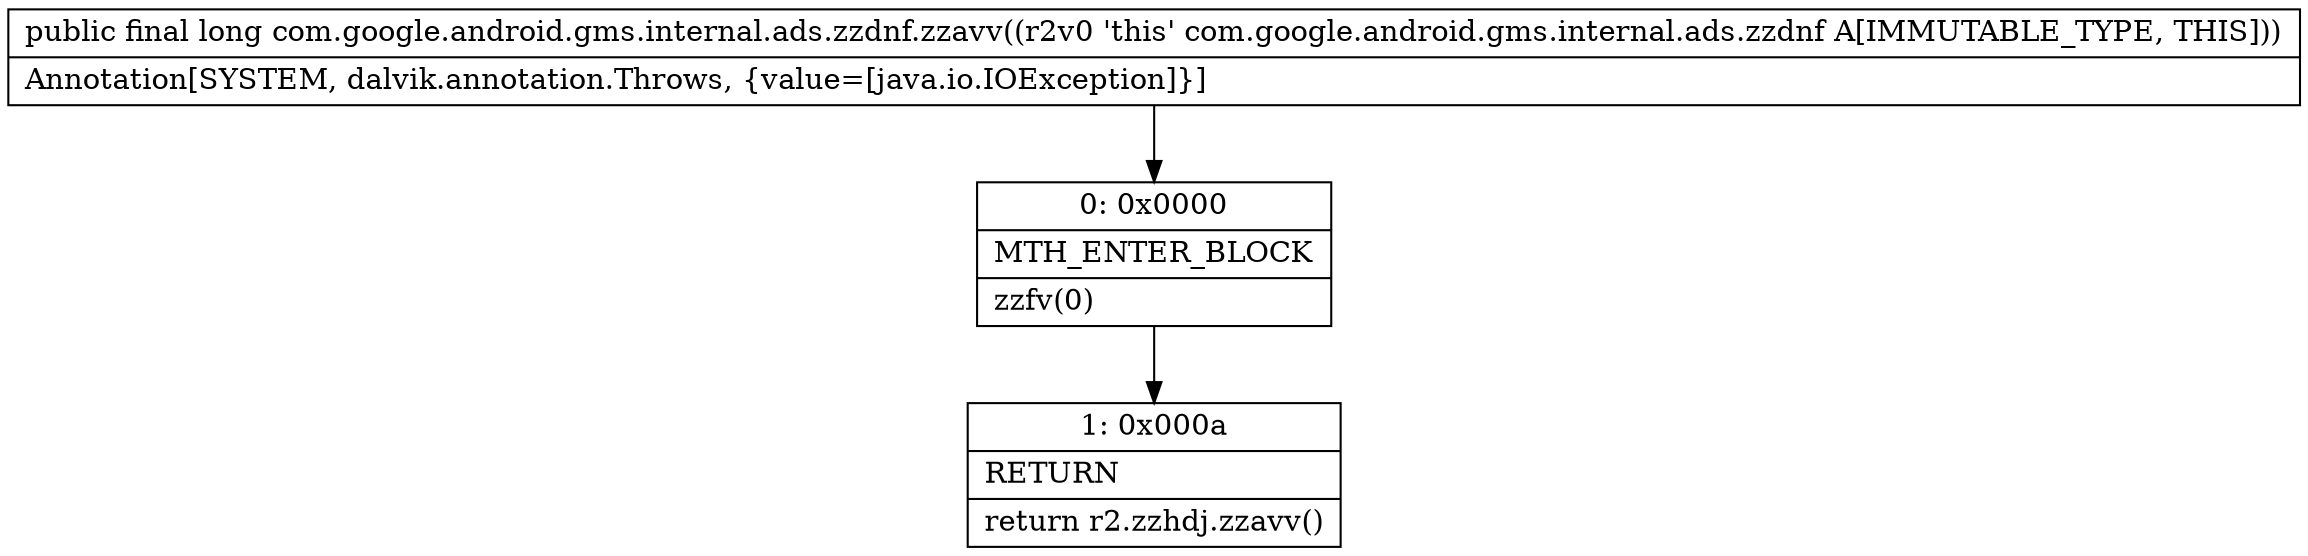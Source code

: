 digraph "CFG forcom.google.android.gms.internal.ads.zzdnf.zzavv()J" {
Node_0 [shape=record,label="{0\:\ 0x0000|MTH_ENTER_BLOCK\l|zzfv(0)\l}"];
Node_1 [shape=record,label="{1\:\ 0x000a|RETURN\l|return r2.zzhdj.zzavv()\l}"];
MethodNode[shape=record,label="{public final long com.google.android.gms.internal.ads.zzdnf.zzavv((r2v0 'this' com.google.android.gms.internal.ads.zzdnf A[IMMUTABLE_TYPE, THIS]))  | Annotation[SYSTEM, dalvik.annotation.Throws, \{value=[java.io.IOException]\}]\l}"];
MethodNode -> Node_0;
Node_0 -> Node_1;
}

